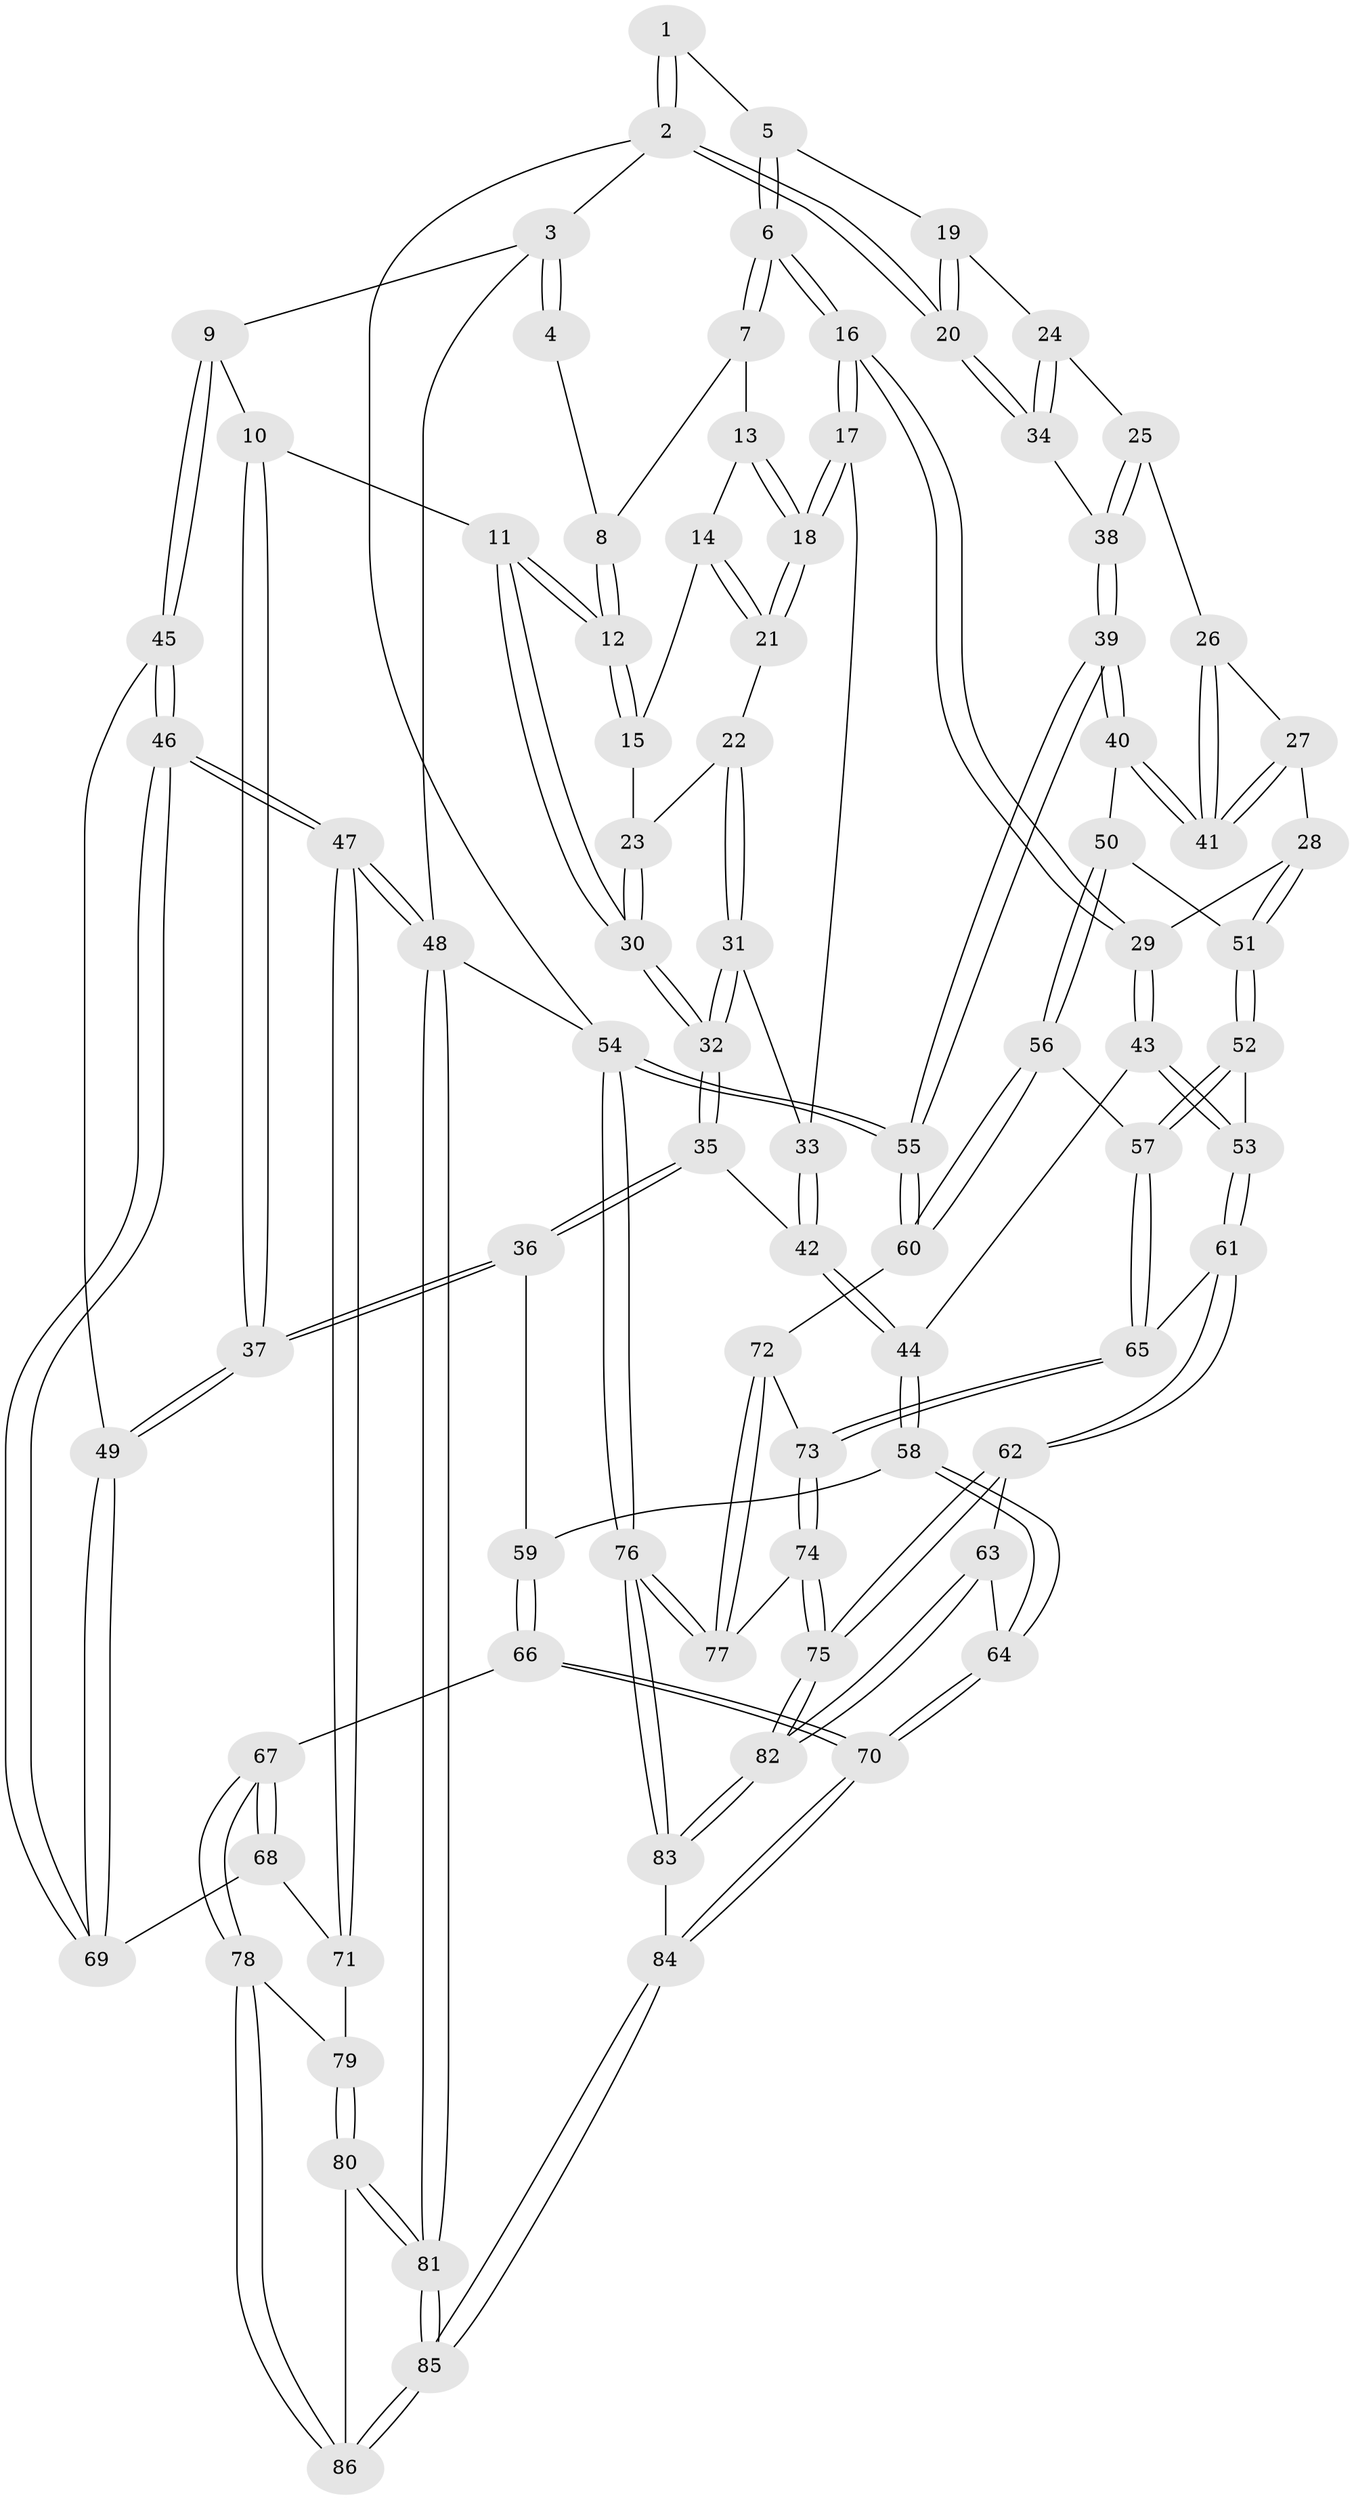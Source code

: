 // Generated by graph-tools (version 1.1) at 2025/03/03/09/25 03:03:17]
// undirected, 86 vertices, 212 edges
graph export_dot {
graph [start="1"]
  node [color=gray90,style=filled];
  1 [pos="+0.7081469537465033+0"];
  2 [pos="+1+0"];
  3 [pos="+0+0"];
  4 [pos="+0.6338772413948283+0"];
  5 [pos="+0.7736148078998866+0.09223916296589964"];
  6 [pos="+0.6551467058842759+0.21790320505649463"];
  7 [pos="+0.5385748132198214+0.13465973349359525"];
  8 [pos="+0.5133282757253295+0.07657091620311517"];
  9 [pos="+0+0"];
  10 [pos="+0.11976018833161269+0.03804890233525765"];
  11 [pos="+0.25281712817442653+0.12306768403617527"];
  12 [pos="+0.31551015600265947+0.12493005201574148"];
  13 [pos="+0.5056942318011645+0.19078293852557557"];
  14 [pos="+0.4299622851851538+0.2034699869595274"];
  15 [pos="+0.42643745959041374+0.2015933142185568"];
  16 [pos="+0.6426739556611076+0.33403161860175573"];
  17 [pos="+0.5198969485838307+0.3396047910760726"];
  18 [pos="+0.5021084525700833+0.28691795349326965"];
  19 [pos="+0.8255642719211208+0.12912695471128383"];
  20 [pos="+1+0"];
  21 [pos="+0.45124932238288334+0.23810171391400842"];
  22 [pos="+0.41970904302634576+0.2572261229660982"];
  23 [pos="+0.41890697793763854+0.2567229212682723"];
  24 [pos="+0.8672536189427348+0.1660277648809184"];
  25 [pos="+0.8835795690521488+0.23628253522204"];
  26 [pos="+0.8800598827795344+0.2607128595846546"];
  27 [pos="+0.8097970887384581+0.36015650567359864"];
  28 [pos="+0.7836429372246558+0.387239832127421"];
  29 [pos="+0.6876249703306698+0.38054660490216313"];
  30 [pos="+0.30047930846668436+0.23871242561520215"];
  31 [pos="+0.4687580071666594+0.35719486055452493"];
  32 [pos="+0.3460530658272018+0.3917308794230792"];
  33 [pos="+0.4986870750793689+0.35217825742149406"];
  34 [pos="+1+0"];
  35 [pos="+0.2938114124918607+0.4830883137373427"];
  36 [pos="+0.2628052582309501+0.5109461639478573"];
  37 [pos="+0.25548935083548463+0.5137283503683964"];
  38 [pos="+1+0.23438065349770082"];
  39 [pos="+1+0.4515918926515605"];
  40 [pos="+1+0.4428252936406368"];
  41 [pos="+1+0.4057512763365682"];
  42 [pos="+0.5150761316158964+0.5293702603521689"];
  43 [pos="+0.6382566216672436+0.5211967219891684"];
  44 [pos="+0.5608716533583068+0.5714199941923817"];
  45 [pos="+0+0"];
  46 [pos="+0+0.563559554938413"];
  47 [pos="+0+0.968173838046229"];
  48 [pos="+0+1"];
  49 [pos="+0.20133252997705314+0.5413396782490921"];
  50 [pos="+0.9062103838558828+0.49815731815923214"];
  51 [pos="+0.857307486639623+0.49057887792022714"];
  52 [pos="+0.8275258769508078+0.5496687532218002"];
  53 [pos="+0.741435485751928+0.6069681765627172"];
  54 [pos="+1+1"];
  55 [pos="+1+0.6772753198107918"];
  56 [pos="+0.9606627072545826+0.6995264764326888"];
  57 [pos="+0.8942322030655553+0.6992849097984652"];
  58 [pos="+0.5500577929561465+0.6121467744975084"];
  59 [pos="+0.3995372006423896+0.6227509374344672"];
  60 [pos="+0.9762507573940091+0.7047151120273687"];
  61 [pos="+0.7392089838883666+0.6905414797529423"];
  62 [pos="+0.6786762545479483+0.7270431323875206"];
  63 [pos="+0.5906990862512713+0.7602899075755654"];
  64 [pos="+0.5768438416428139+0.7541410906290429"];
  65 [pos="+0.8318702891777667+0.727065796056244"];
  66 [pos="+0.41780384450853125+0.8083305603112234"];
  67 [pos="+0.41001102717514987+0.8095380115021376"];
  68 [pos="+0.1883898401805044+0.5958178228753314"];
  69 [pos="+0.189068573775876+0.5600518365679242"];
  70 [pos="+0.4294135492870433+0.8104482556996916"];
  71 [pos="+0.13534956048185298+0.7473426013723128"];
  72 [pos="+0.9418668489502124+0.8142086339442854"];
  73 [pos="+0.8206903792396693+0.8550332066720673"];
  74 [pos="+0.8179944646590673+0.8612151779592725"];
  75 [pos="+0.8099649419114372+0.8712984663298156"];
  76 [pos="+1+1"];
  77 [pos="+0.9669570978058881+0.8906525784666518"];
  78 [pos="+0.3723584432575643+0.8341163534180535"];
  79 [pos="+0.16723733235128782+0.7877850139495971"];
  80 [pos="+0.19095935104182962+0.898868318158705"];
  81 [pos="+0+1"];
  82 [pos="+0.7214925883879009+1"];
  83 [pos="+0.7210848226037003+1"];
  84 [pos="+0.5597744868964623+1"];
  85 [pos="+0.3374255006118857+1"];
  86 [pos="+0.31046853854226736+0.930593298551099"];
  1 -- 2;
  1 -- 2;
  1 -- 5;
  2 -- 3;
  2 -- 20;
  2 -- 20;
  2 -- 54;
  3 -- 4;
  3 -- 4;
  3 -- 9;
  3 -- 48;
  4 -- 8;
  5 -- 6;
  5 -- 6;
  5 -- 19;
  6 -- 7;
  6 -- 7;
  6 -- 16;
  6 -- 16;
  7 -- 8;
  7 -- 13;
  8 -- 12;
  8 -- 12;
  9 -- 10;
  9 -- 45;
  9 -- 45;
  10 -- 11;
  10 -- 37;
  10 -- 37;
  11 -- 12;
  11 -- 12;
  11 -- 30;
  11 -- 30;
  12 -- 15;
  12 -- 15;
  13 -- 14;
  13 -- 18;
  13 -- 18;
  14 -- 15;
  14 -- 21;
  14 -- 21;
  15 -- 23;
  16 -- 17;
  16 -- 17;
  16 -- 29;
  16 -- 29;
  17 -- 18;
  17 -- 18;
  17 -- 33;
  18 -- 21;
  18 -- 21;
  19 -- 20;
  19 -- 20;
  19 -- 24;
  20 -- 34;
  20 -- 34;
  21 -- 22;
  22 -- 23;
  22 -- 31;
  22 -- 31;
  23 -- 30;
  23 -- 30;
  24 -- 25;
  24 -- 34;
  24 -- 34;
  25 -- 26;
  25 -- 38;
  25 -- 38;
  26 -- 27;
  26 -- 41;
  26 -- 41;
  27 -- 28;
  27 -- 41;
  27 -- 41;
  28 -- 29;
  28 -- 51;
  28 -- 51;
  29 -- 43;
  29 -- 43;
  30 -- 32;
  30 -- 32;
  31 -- 32;
  31 -- 32;
  31 -- 33;
  32 -- 35;
  32 -- 35;
  33 -- 42;
  33 -- 42;
  34 -- 38;
  35 -- 36;
  35 -- 36;
  35 -- 42;
  36 -- 37;
  36 -- 37;
  36 -- 59;
  37 -- 49;
  37 -- 49;
  38 -- 39;
  38 -- 39;
  39 -- 40;
  39 -- 40;
  39 -- 55;
  39 -- 55;
  40 -- 41;
  40 -- 41;
  40 -- 50;
  42 -- 44;
  42 -- 44;
  43 -- 44;
  43 -- 53;
  43 -- 53;
  44 -- 58;
  44 -- 58;
  45 -- 46;
  45 -- 46;
  45 -- 49;
  46 -- 47;
  46 -- 47;
  46 -- 69;
  46 -- 69;
  47 -- 48;
  47 -- 48;
  47 -- 71;
  47 -- 71;
  48 -- 81;
  48 -- 81;
  48 -- 54;
  49 -- 69;
  49 -- 69;
  50 -- 51;
  50 -- 56;
  50 -- 56;
  51 -- 52;
  51 -- 52;
  52 -- 53;
  52 -- 57;
  52 -- 57;
  53 -- 61;
  53 -- 61;
  54 -- 55;
  54 -- 55;
  54 -- 76;
  54 -- 76;
  55 -- 60;
  55 -- 60;
  56 -- 57;
  56 -- 60;
  56 -- 60;
  57 -- 65;
  57 -- 65;
  58 -- 59;
  58 -- 64;
  58 -- 64;
  59 -- 66;
  59 -- 66;
  60 -- 72;
  61 -- 62;
  61 -- 62;
  61 -- 65;
  62 -- 63;
  62 -- 75;
  62 -- 75;
  63 -- 64;
  63 -- 82;
  63 -- 82;
  64 -- 70;
  64 -- 70;
  65 -- 73;
  65 -- 73;
  66 -- 67;
  66 -- 70;
  66 -- 70;
  67 -- 68;
  67 -- 68;
  67 -- 78;
  67 -- 78;
  68 -- 69;
  68 -- 71;
  70 -- 84;
  70 -- 84;
  71 -- 79;
  72 -- 73;
  72 -- 77;
  72 -- 77;
  73 -- 74;
  73 -- 74;
  74 -- 75;
  74 -- 75;
  74 -- 77;
  75 -- 82;
  75 -- 82;
  76 -- 77;
  76 -- 77;
  76 -- 83;
  76 -- 83;
  78 -- 79;
  78 -- 86;
  78 -- 86;
  79 -- 80;
  79 -- 80;
  80 -- 81;
  80 -- 81;
  80 -- 86;
  81 -- 85;
  81 -- 85;
  82 -- 83;
  82 -- 83;
  83 -- 84;
  84 -- 85;
  84 -- 85;
  85 -- 86;
  85 -- 86;
}
